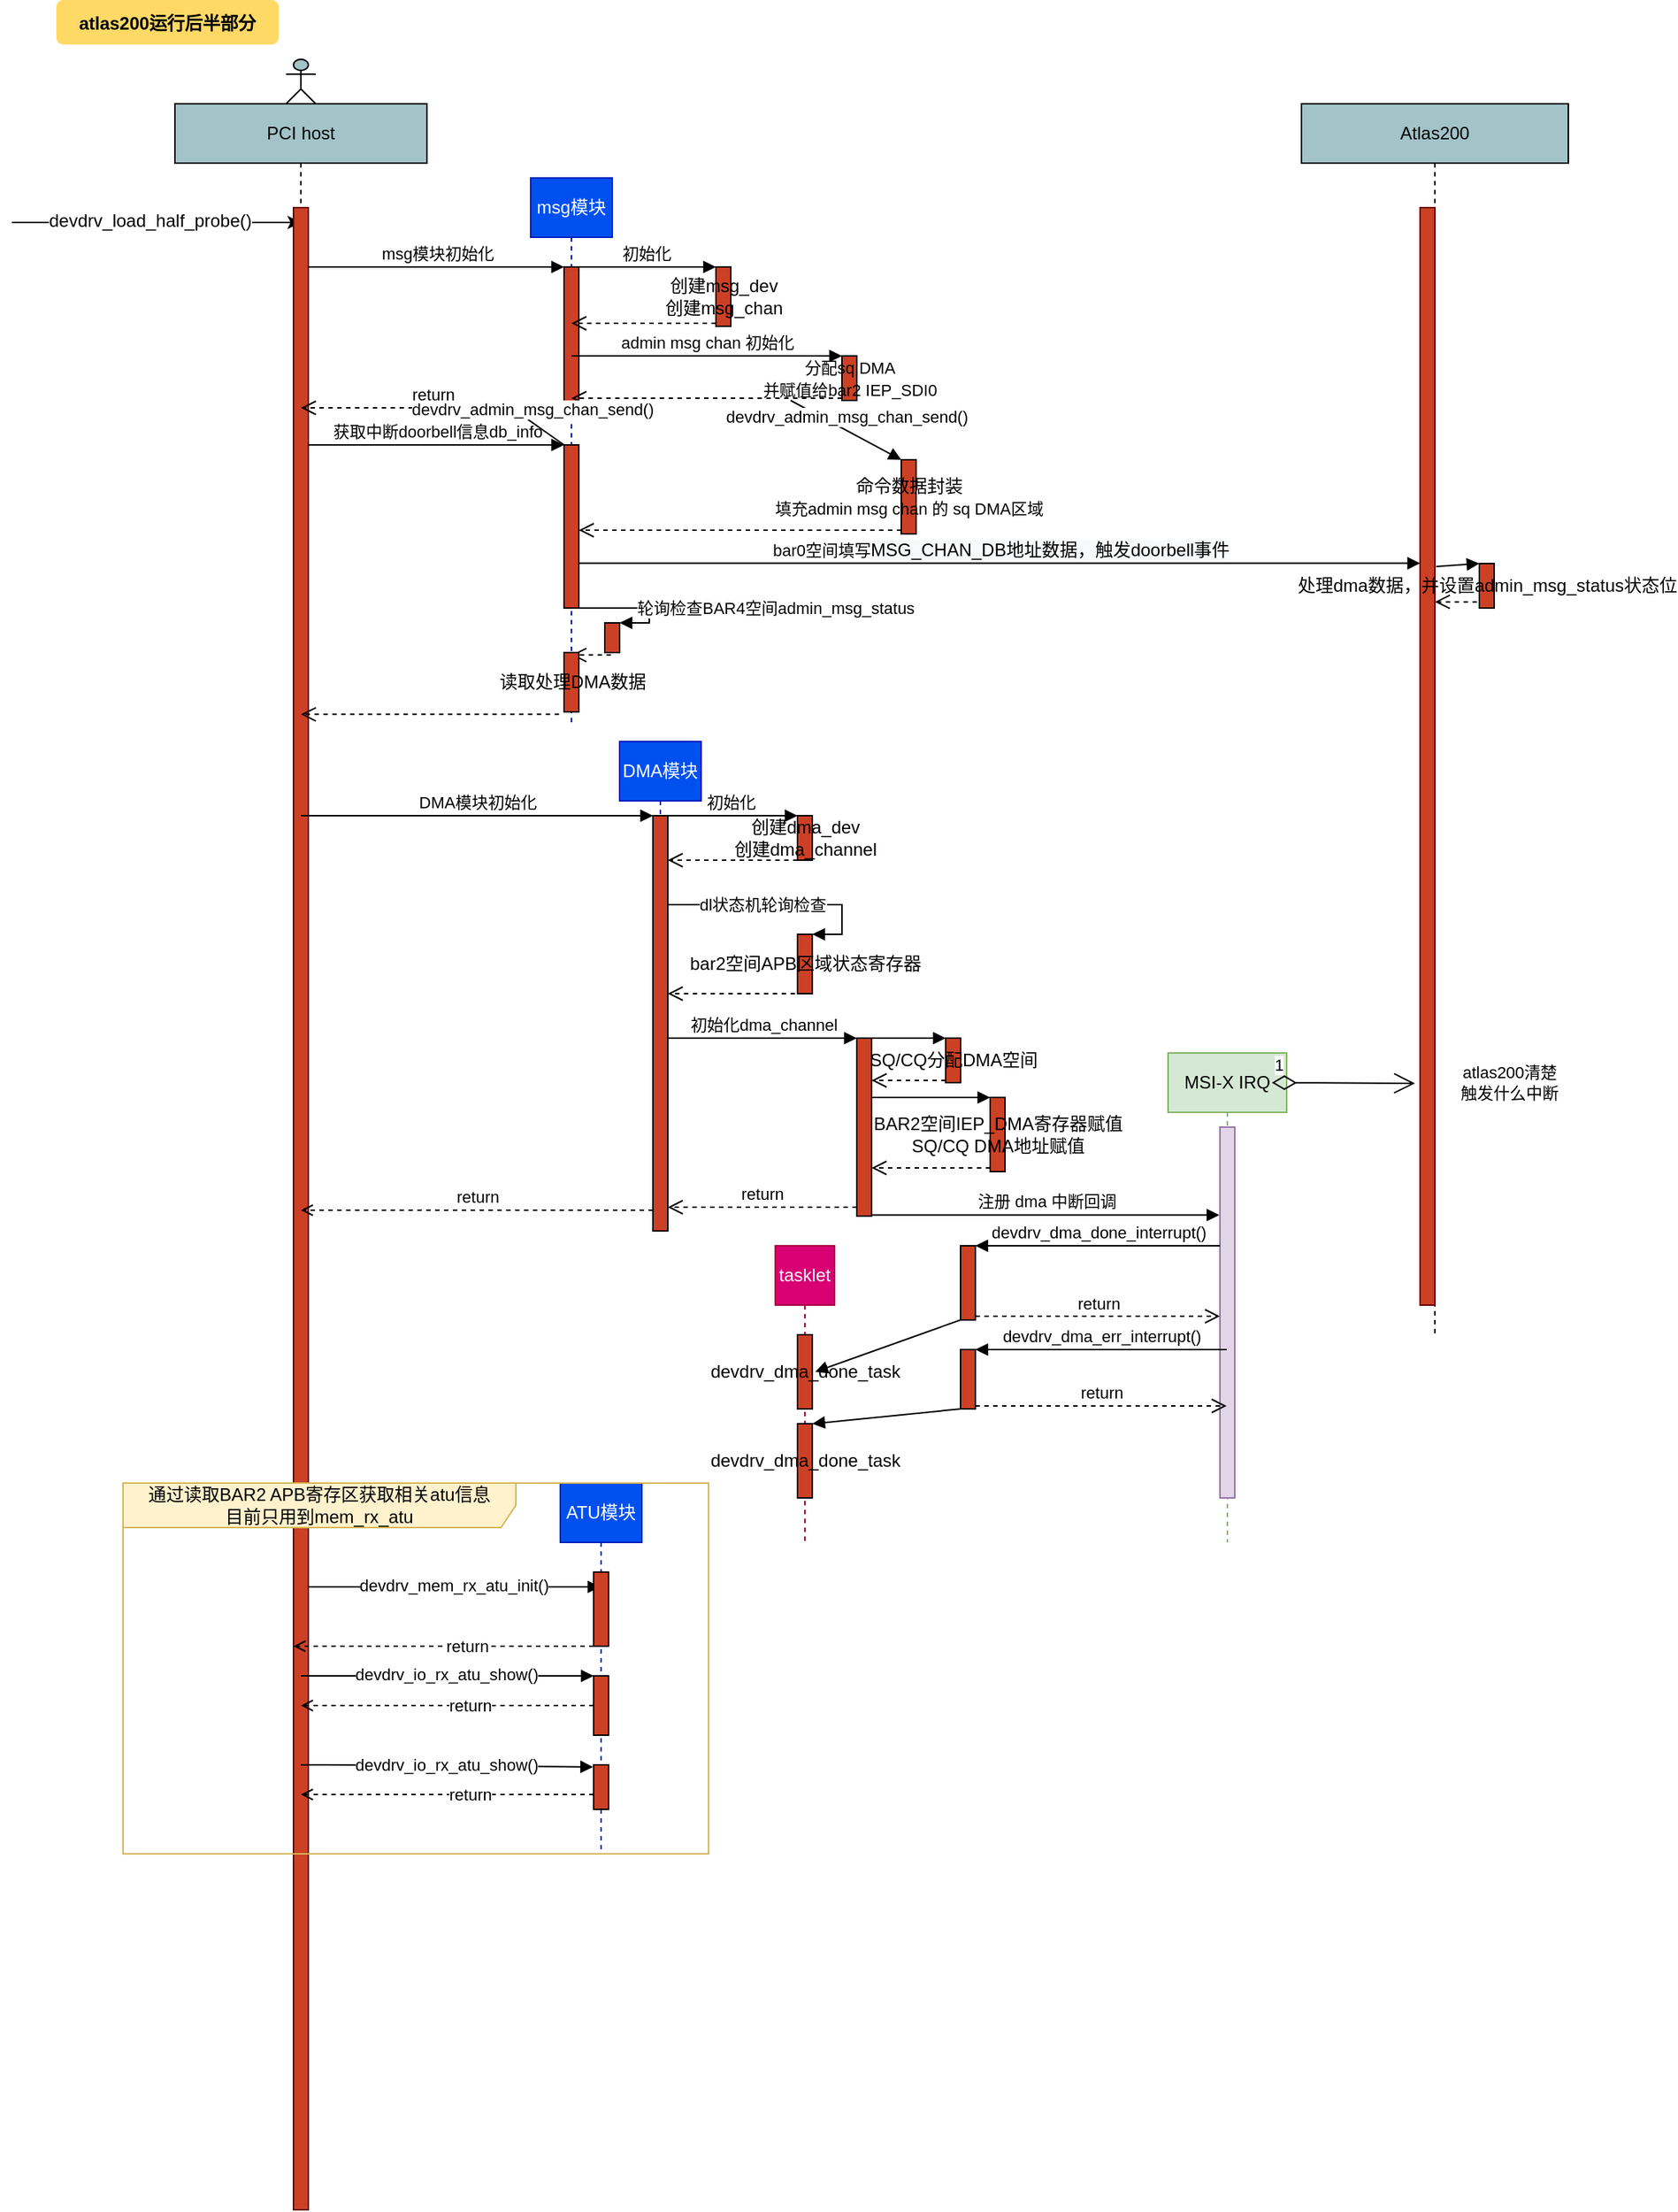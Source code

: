 <mxfile version="13.5.0" type="github">
  <diagram name="Page-1" id="9361dd3d-8414-5efd-6122-117bd74ce7a7">
    <mxGraphModel dx="1422" dy="762" grid="1" gridSize="10" guides="1" tooltips="1" connect="1" arrows="1" fold="1" page="0" pageScale="1.5" pageWidth="826" pageHeight="1169" background="#ffffff" math="0" shadow="0">
      <root>
        <mxCell id="0" />
        <mxCell id="1" parent="0" />
        <mxCell id="3" value="" style="edgeStyle=none;verticalLabelPosition=top;verticalAlign=bottom;labelPosition=left;align=right;" parent="1" edge="1">
          <mxGeometry x="70" y="290" width="100" height="100" as="geometry">
            <mxPoint x="20" y="170" as="sourcePoint" />
            <mxPoint x="215" y="170" as="targetPoint" />
          </mxGeometry>
        </mxCell>
        <mxCell id="JP9qfhV4WCQ05jMqri1F-105" value="&lt;span style=&quot;font-size: 12px&quot;&gt;devdrv_load_half_probe()&lt;/span&gt;" style="edgeLabel;html=1;align=center;verticalAlign=middle;resizable=0;points=[];" parent="3" vertex="1" connectable="0">
          <mxGeometry relative="1" as="geometry">
            <mxPoint x="-5" y="-1" as="offset" />
          </mxGeometry>
        </mxCell>
        <mxCell id="71" value="atlas200运行后半部分" style="rounded=1;fontStyle=1;fillColor=#FFD966;strokeColor=none" parent="1" vertex="1">
          <mxGeometry x="50" y="20" width="150" height="30" as="geometry" />
        </mxCell>
        <mxCell id="JP9qfhV4WCQ05jMqri1F-101" value="PCI host" style="shape=umlLifeline;perimeter=lifelinePerimeter;whiteSpace=wrap;html=1;container=1;collapsible=0;recursiveResize=0;outlineConnect=0;fillColor=#A2C4C9;" parent="1" vertex="1">
          <mxGeometry x="130" y="90" width="170" height="1420" as="geometry" />
        </mxCell>
        <mxCell id="JP9qfhV4WCQ05jMqri1F-102" value="" style="fillColor=#CC4125;strokeColor=#660000" parent="JP9qfhV4WCQ05jMqri1F-101" vertex="1">
          <mxGeometry x="80" y="70" width="10" height="1350" as="geometry" />
        </mxCell>
        <mxCell id="JP9qfhV4WCQ05jMqri1F-117" value="msg模块初始化" style="html=1;verticalAlign=bottom;endArrow=block;entryX=0;entryY=0;" parent="JP9qfhV4WCQ05jMqri1F-101" target="JP9qfhV4WCQ05jMqri1F-116" edge="1">
          <mxGeometry relative="1" as="geometry">
            <mxPoint x="90" y="110" as="sourcePoint" />
          </mxGeometry>
        </mxCell>
        <mxCell id="JP9qfhV4WCQ05jMqri1F-123" value="获取中断doorbell信息db_info" style="html=1;verticalAlign=bottom;endArrow=block;entryX=0;entryY=0;" parent="JP9qfhV4WCQ05jMqri1F-101" target="JP9qfhV4WCQ05jMqri1F-122" edge="1">
          <mxGeometry relative="1" as="geometry">
            <mxPoint x="90" y="230" as="sourcePoint" />
          </mxGeometry>
        </mxCell>
        <mxCell id="JP9qfhV4WCQ05jMqri1F-217" value="" style="html=1;verticalAlign=bottom;endArrow=block;" parent="JP9qfhV4WCQ05jMqri1F-101" target="JP9qfhV4WCQ05jMqri1F-130" edge="1">
          <mxGeometry width="80" relative="1" as="geometry">
            <mxPoint x="90" y="1000" as="sourcePoint" />
            <mxPoint x="170" y="1000" as="targetPoint" />
          </mxGeometry>
        </mxCell>
        <mxCell id="JP9qfhV4WCQ05jMqri1F-219" value="devdrv_mem_rx_atu_init()" style="edgeLabel;html=1;align=center;verticalAlign=middle;resizable=0;points=[];" parent="JP9qfhV4WCQ05jMqri1F-217" vertex="1" connectable="0">
          <mxGeometry x="-0.011" y="1" relative="1" as="geometry">
            <mxPoint as="offset" />
          </mxGeometry>
        </mxCell>
        <mxCell id="JP9qfhV4WCQ05jMqri1F-103" value="" style="shape=umlActor;verticalLabelPosition=bottom;verticalAlign=top;html=1;strokeColor=#000000;fillColor=#A2C4C9;" parent="1" vertex="1">
          <mxGeometry x="205" y="60" width="20" height="30" as="geometry" />
        </mxCell>
        <mxCell id="JP9qfhV4WCQ05jMqri1F-121" value="msg模块" style="shape=umlLifeline;perimeter=lifelinePerimeter;whiteSpace=wrap;html=1;container=1;collapsible=0;recursiveResize=0;outlineConnect=0;strokeColor=#001DBC;fillColor=#0050ef;fontColor=#ffffff;" parent="1" vertex="1">
          <mxGeometry x="370" y="140" width="55" height="370" as="geometry" />
        </mxCell>
        <mxCell id="JP9qfhV4WCQ05jMqri1F-116" value="" style="html=1;points=[];perimeter=orthogonalPerimeter;strokeColor=#000000;fillColor=#CC4125;" parent="JP9qfhV4WCQ05jMqri1F-121" vertex="1">
          <mxGeometry x="22.5" y="60" width="10" height="100" as="geometry" />
        </mxCell>
        <mxCell id="JP9qfhV4WCQ05jMqri1F-122" value="" style="html=1;points=[];perimeter=orthogonalPerimeter;strokeColor=#000000;fillColor=#CC4125;" parent="JP9qfhV4WCQ05jMqri1F-121" vertex="1">
          <mxGeometry x="22.5" y="180" width="10" height="110" as="geometry" />
        </mxCell>
        <mxCell id="JP9qfhV4WCQ05jMqri1F-125" value="DMA模块" style="shape=umlLifeline;perimeter=lifelinePerimeter;whiteSpace=wrap;html=1;container=1;collapsible=0;recursiveResize=0;outlineConnect=0;strokeColor=#001DBC;fillColor=#0050ef;fontColor=#ffffff;" parent="1" vertex="1">
          <mxGeometry x="430" y="520" width="55" height="330" as="geometry" />
        </mxCell>
        <mxCell id="JP9qfhV4WCQ05jMqri1F-175" value="" style="html=1;points=[];perimeter=orthogonalPerimeter;strokeColor=#000000;fillColor=#CC4125;" parent="JP9qfhV4WCQ05jMqri1F-125" vertex="1">
          <mxGeometry x="22.5" y="50" width="10" height="280" as="geometry" />
        </mxCell>
        <mxCell id="JP9qfhV4WCQ05jMqri1F-130" value="ATU模块" style="shape=umlLifeline;perimeter=lifelinePerimeter;whiteSpace=wrap;html=1;container=1;collapsible=0;recursiveResize=0;outlineConnect=0;strokeColor=#001DBC;fillColor=#0050ef;fontColor=#ffffff;" parent="1" vertex="1">
          <mxGeometry x="390" y="1020" width="55" height="250" as="geometry" />
        </mxCell>
        <mxCell id="JP9qfhV4WCQ05jMqri1F-131" value="" style="html=1;points=[];perimeter=orthogonalPerimeter;strokeColor=#000000;fillColor=#CC4125;" parent="JP9qfhV4WCQ05jMqri1F-130" vertex="1">
          <mxGeometry x="22.5" y="60" width="10" height="50" as="geometry" />
        </mxCell>
        <mxCell id="JP9qfhV4WCQ05jMqri1F-221" value="" style="html=1;points=[];perimeter=orthogonalPerimeter;strokeColor=#000000;fillColor=#CC4125;" parent="JP9qfhV4WCQ05jMqri1F-130" vertex="1">
          <mxGeometry x="22.5" y="130" width="10" height="40" as="geometry" />
        </mxCell>
        <mxCell id="JP9qfhV4WCQ05jMqri1F-227" value="" style="html=1;points=[];perimeter=orthogonalPerimeter;strokeColor=#000000;fillColor=#CC4125;" parent="JP9qfhV4WCQ05jMqri1F-130" vertex="1">
          <mxGeometry x="22.5" y="190" width="10" height="30" as="geometry" />
        </mxCell>
        <mxCell id="JP9qfhV4WCQ05jMqri1F-138" value="Atlas200" style="shape=umlLifeline;perimeter=lifelinePerimeter;whiteSpace=wrap;html=1;container=1;collapsible=0;recursiveResize=0;outlineConnect=0;fillColor=#A2C4C9;" parent="1" vertex="1">
          <mxGeometry x="890" y="90" width="180" height="830" as="geometry" />
        </mxCell>
        <mxCell id="JP9qfhV4WCQ05jMqri1F-139" value="" style="fillColor=#CC4125;strokeColor=#660000" parent="JP9qfhV4WCQ05jMqri1F-138" vertex="1">
          <mxGeometry x="80" y="70" width="10" height="740" as="geometry" />
        </mxCell>
        <mxCell id="JP9qfhV4WCQ05jMqri1F-140" value="devdrv_msg_init()" style="html=1;verticalAlign=bottom;endArrow=block;entryX=0;entryY=0;" parent="JP9qfhV4WCQ05jMqri1F-138" edge="1">
          <mxGeometry relative="1" as="geometry">
            <mxPoint x="90" y="110" as="sourcePoint" />
          </mxGeometry>
        </mxCell>
        <mxCell id="JP9qfhV4WCQ05jMqri1F-141" value="return" style="html=1;verticalAlign=bottom;endArrow=open;dashed=1;endSize=8;exitX=0;exitY=0.95;" parent="JP9qfhV4WCQ05jMqri1F-138" edge="1">
          <mxGeometry relative="1" as="geometry">
            <mxPoint x="90" y="186" as="targetPoint" />
          </mxGeometry>
        </mxCell>
        <mxCell id="JP9qfhV4WCQ05jMqri1F-142" value="devdrv_get_general_interrupt_db_info()" style="html=1;verticalAlign=bottom;endArrow=block;entryX=0;entryY=0;" parent="JP9qfhV4WCQ05jMqri1F-138" edge="1">
          <mxGeometry relative="1" as="geometry">
            <mxPoint x="90" y="230" as="sourcePoint" />
          </mxGeometry>
        </mxCell>
        <mxCell id="JP9qfhV4WCQ05jMqri1F-170" value="处理dma数据，并设置admin_msg_status状态位" style="html=1;points=[];perimeter=orthogonalPerimeter;strokeColor=#000000;fillColor=#CC4125;" parent="JP9qfhV4WCQ05jMqri1F-138" vertex="1">
          <mxGeometry x="120" y="310" width="10" height="30" as="geometry" />
        </mxCell>
        <mxCell id="JP9qfhV4WCQ05jMqri1F-171" value="" style="html=1;verticalAlign=bottom;endArrow=block;entryX=0;entryY=0;exitX=1.083;exitY=0.327;exitDx=0;exitDy=0;exitPerimeter=0;" parent="JP9qfhV4WCQ05jMqri1F-138" source="JP9qfhV4WCQ05jMqri1F-139" target="JP9qfhV4WCQ05jMqri1F-170" edge="1">
          <mxGeometry relative="1" as="geometry">
            <mxPoint x="100" y="340" as="sourcePoint" />
          </mxGeometry>
        </mxCell>
        <mxCell id="JP9qfhV4WCQ05jMqri1F-172" value="" style="html=1;verticalAlign=bottom;endArrow=open;dashed=1;endSize=8;exitX=-0.167;exitY=0.861;exitDx=0;exitDy=0;exitPerimeter=0;" parent="JP9qfhV4WCQ05jMqri1F-138" source="JP9qfhV4WCQ05jMqri1F-170" target="JP9qfhV4WCQ05jMqri1F-138" edge="1">
          <mxGeometry relative="1" as="geometry">
            <mxPoint x="100" y="416" as="targetPoint" />
          </mxGeometry>
        </mxCell>
        <mxCell id="JP9qfhV4WCQ05jMqri1F-144" value="bar0空间填写&lt;span style=&quot;font-size: 12px ; background-color: rgb(248 , 249 , 250)&quot;&gt;MSG_CHAN_DB地址数据，触发doorbell事件&lt;/span&gt;" style="html=1;verticalAlign=bottom;endArrow=block;entryX=0;entryY=0.324;entryDx=0;entryDy=0;entryPerimeter=0;" parent="1" source="JP9qfhV4WCQ05jMqri1F-122" target="JP9qfhV4WCQ05jMqri1F-139" edge="1">
          <mxGeometry width="80" relative="1" as="geometry">
            <mxPoint x="570" y="530" as="sourcePoint" />
            <mxPoint x="650" y="530" as="targetPoint" />
          </mxGeometry>
        </mxCell>
        <mxCell id="JP9qfhV4WCQ05jMqri1F-148" value="命令数据封装&lt;br&gt;&lt;span style=&quot;font-size: 11px&quot;&gt;填充admin msg chan 的 sq DMA区域&lt;/span&gt;" style="html=1;points=[];perimeter=orthogonalPerimeter;strokeColor=#000000;fillColor=#CC4125;" parent="1" vertex="1">
          <mxGeometry x="620" y="330" width="10" height="50" as="geometry" />
        </mxCell>
        <mxCell id="JP9qfhV4WCQ05jMqri1F-149" value="devdrv_admin_msg_chan_send()" style="html=1;verticalAlign=bottom;endArrow=block;entryX=0;entryY=0;" parent="1" target="JP9qfhV4WCQ05jMqri1F-148" edge="1">
          <mxGeometry relative="1" as="geometry">
            <mxPoint x="545.333" y="290" as="sourcePoint" />
          </mxGeometry>
        </mxCell>
        <mxCell id="JP9qfhV4WCQ05jMqri1F-150" value="" style="html=1;verticalAlign=bottom;endArrow=open;dashed=1;endSize=8;exitX=0;exitY=0.95;" parent="1" source="JP9qfhV4WCQ05jMqri1F-148" target="JP9qfhV4WCQ05jMqri1F-122" edge="1">
          <mxGeometry relative="1" as="geometry">
            <mxPoint x="530" y="375" as="targetPoint" />
          </mxGeometry>
        </mxCell>
        <mxCell id="JP9qfhV4WCQ05jMqri1F-158" value="创建msg_dev &lt;br&gt;创建msg_chan" style="html=1;points=[];perimeter=orthogonalPerimeter;strokeColor=#000000;fillColor=#CC4125;" parent="1" vertex="1">
          <mxGeometry x="495" y="200" width="10" height="40" as="geometry" />
        </mxCell>
        <mxCell id="JP9qfhV4WCQ05jMqri1F-159" value="初始化" style="html=1;verticalAlign=bottom;endArrow=block;entryX=0;entryY=0;exitX=0.833;exitY=0;exitDx=0;exitDy=0;exitPerimeter=0;" parent="1" source="JP9qfhV4WCQ05jMqri1F-116" target="JP9qfhV4WCQ05jMqri1F-158" edge="1">
          <mxGeometry relative="1" as="geometry">
            <mxPoint x="510" y="200" as="sourcePoint" />
          </mxGeometry>
        </mxCell>
        <mxCell id="JP9qfhV4WCQ05jMqri1F-160" value="" style="html=1;verticalAlign=bottom;endArrow=open;dashed=1;endSize=8;exitX=0;exitY=0.95;" parent="1" source="JP9qfhV4WCQ05jMqri1F-158" target="JP9qfhV4WCQ05jMqri1F-121" edge="1">
          <mxGeometry relative="1" as="geometry">
            <mxPoint x="530" y="238" as="targetPoint" />
          </mxGeometry>
        </mxCell>
        <mxCell id="JP9qfhV4WCQ05jMqri1F-118" value="return" style="html=1;verticalAlign=bottom;endArrow=open;dashed=1;endSize=8;exitX=0;exitY=0.95;" parent="1" source="JP9qfhV4WCQ05jMqri1F-116" target="JP9qfhV4WCQ05jMqri1F-101" edge="1">
          <mxGeometry relative="1" as="geometry">
            <mxPoint x="215" y="287" as="targetPoint" />
          </mxGeometry>
        </mxCell>
        <mxCell id="JP9qfhV4WCQ05jMqri1F-161" value="&lt;font style=&quot;font-size: 11px&quot;&gt;分配sq DMA&lt;br&gt;并赋值给bar2 IEP_SDI0&lt;/font&gt;" style="html=1;points=[];perimeter=orthogonalPerimeter;strokeColor=#000000;fillColor=#CC4125;" parent="1" vertex="1">
          <mxGeometry x="580" y="260" width="10" height="30" as="geometry" />
        </mxCell>
        <mxCell id="JP9qfhV4WCQ05jMqri1F-162" value="admin msg chan 初始化" style="html=1;verticalAlign=bottom;endArrow=block;entryX=0;entryY=0;" parent="1" source="JP9qfhV4WCQ05jMqri1F-121" target="JP9qfhV4WCQ05jMqri1F-161" edge="1">
          <mxGeometry relative="1" as="geometry">
            <mxPoint x="530" y="250" as="sourcePoint" />
          </mxGeometry>
        </mxCell>
        <mxCell id="JP9qfhV4WCQ05jMqri1F-163" value="" style="html=1;verticalAlign=bottom;endArrow=open;dashed=1;endSize=8;exitX=0;exitY=0.95;" parent="1" source="JP9qfhV4WCQ05jMqri1F-161" target="JP9qfhV4WCQ05jMqri1F-121" edge="1">
          <mxGeometry relative="1" as="geometry">
            <mxPoint x="530" y="283" as="targetPoint" />
          </mxGeometry>
        </mxCell>
        <mxCell id="JP9qfhV4WCQ05jMqri1F-167" value="" style="html=1;points=[];perimeter=orthogonalPerimeter;strokeColor=#000000;fillColor=#CC4125;" parent="1" vertex="1">
          <mxGeometry x="420" y="440" width="10" height="20" as="geometry" />
        </mxCell>
        <mxCell id="JP9qfhV4WCQ05jMqri1F-168" value="轮询检查BAR4空间admin_msg_status" style="edgeStyle=orthogonalEdgeStyle;html=1;align=left;spacingLeft=2;endArrow=block;rounded=0;entryX=1;entryY=0;exitX=0.417;exitY=1;exitDx=0;exitDy=0;exitPerimeter=0;" parent="1" source="JP9qfhV4WCQ05jMqri1F-122" target="JP9qfhV4WCQ05jMqri1F-167" edge="1">
          <mxGeometry relative="1" as="geometry">
            <mxPoint x="425" y="430" as="sourcePoint" />
            <Array as="points">
              <mxPoint x="450" y="430" />
              <mxPoint x="450" y="440" />
            </Array>
          </mxGeometry>
        </mxCell>
        <mxCell id="JP9qfhV4WCQ05jMqri1F-169" value="" style="html=1;verticalAlign=bottom;endArrow=open;dashed=1;endSize=8;exitX=0.417;exitY=1.083;exitDx=0;exitDy=0;exitPerimeter=0;" parent="1" source="JP9qfhV4WCQ05jMqri1F-167" target="JP9qfhV4WCQ05jMqri1F-121" edge="1">
          <mxGeometry relative="1" as="geometry">
            <mxPoint x="412.5" y="387.5" as="targetPoint" />
            <mxPoint x="630" y="387.5" as="sourcePoint" />
          </mxGeometry>
        </mxCell>
        <mxCell id="JP9qfhV4WCQ05jMqri1F-173" value="读取处理DMA数据" style="html=1;points=[];perimeter=orthogonalPerimeter;strokeColor=#000000;fillColor=#CC4125;" parent="1" vertex="1">
          <mxGeometry x="392.5" y="460" width="10" height="40" as="geometry" />
        </mxCell>
        <mxCell id="JP9qfhV4WCQ05jMqri1F-174" value="" style="html=1;verticalAlign=bottom;endArrow=open;dashed=1;endSize=8;exitX=-0.333;exitY=1.042;exitDx=0;exitDy=0;exitPerimeter=0;" parent="1" source="JP9qfhV4WCQ05jMqri1F-173" target="JP9qfhV4WCQ05jMqri1F-101" edge="1">
          <mxGeometry relative="1" as="geometry">
            <mxPoint x="407.167" y="471.66" as="targetPoint" />
            <mxPoint x="434.17" y="471.66" as="sourcePoint" />
          </mxGeometry>
        </mxCell>
        <mxCell id="JP9qfhV4WCQ05jMqri1F-176" value="DMA模块初始化" style="html=1;verticalAlign=bottom;endArrow=block;entryX=0;entryY=0;" parent="1" source="JP9qfhV4WCQ05jMqri1F-101" target="JP9qfhV4WCQ05jMqri1F-175" edge="1">
          <mxGeometry relative="1" as="geometry">
            <mxPoint x="220.0" y="580.0" as="sourcePoint" />
          </mxGeometry>
        </mxCell>
        <mxCell id="JP9qfhV4WCQ05jMqri1F-177" value="return" style="html=1;verticalAlign=bottom;endArrow=open;dashed=1;exitX=0;exitY=0.95;" parent="1" source="JP9qfhV4WCQ05jMqri1F-175" target="JP9qfhV4WCQ05jMqri1F-101" edge="1">
          <mxGeometry relative="1" as="geometry">
            <mxPoint x="275.84" y="657.2" as="targetPoint" />
          </mxGeometry>
        </mxCell>
        <mxCell id="JP9qfhV4WCQ05jMqri1F-179" value="创建dma_dev&lt;br&gt;创建dma_channel" style="html=1;points=[];perimeter=orthogonalPerimeter;strokeColor=#000000;fillColor=#CC4125;" parent="1" vertex="1">
          <mxGeometry x="550" y="570" width="10" height="30" as="geometry" />
        </mxCell>
        <mxCell id="JP9qfhV4WCQ05jMqri1F-180" value="初始化" style="html=1;verticalAlign=bottom;endArrow=block;entryX=0;entryY=0;" parent="1" target="JP9qfhV4WCQ05jMqri1F-179" edge="1">
          <mxGeometry relative="1" as="geometry">
            <mxPoint x="460" y="570" as="sourcePoint" />
          </mxGeometry>
        </mxCell>
        <mxCell id="JP9qfhV4WCQ05jMqri1F-181" value="" style="html=1;verticalAlign=bottom;endArrow=open;dashed=1;endSize=8;" parent="1" source="JP9qfhV4WCQ05jMqri1F-179" target="JP9qfhV4WCQ05jMqri1F-175" edge="1">
          <mxGeometry relative="1" as="geometry">
            <mxPoint x="460" y="646" as="targetPoint" />
            <Array as="points">
              <mxPoint x="500" y="600" />
            </Array>
          </mxGeometry>
        </mxCell>
        <mxCell id="JP9qfhV4WCQ05jMqri1F-184" value="" style="html=1;verticalAlign=bottom;endArrow=open;dashed=1;endSize=8;exitX=-0.167;exitY=1;exitDx=0;exitDy=0;exitPerimeter=0;" parent="1" source="JP9qfhV4WCQ05jMqri1F-185" target="JP9qfhV4WCQ05jMqri1F-175" edge="1">
          <mxGeometry relative="1" as="geometry">
            <mxPoint x="480" y="716" as="targetPoint" />
            <mxPoint x="560" y="716" as="sourcePoint" />
            <Array as="points">
              <mxPoint x="520" y="690" />
            </Array>
          </mxGeometry>
        </mxCell>
        <mxCell id="JP9qfhV4WCQ05jMqri1F-185" value="bar2空间APB区域状态寄存器&lt;br&gt;" style="html=1;points=[];perimeter=orthogonalPerimeter;strokeColor=#000000;fillColor=#CC4125;" parent="1" vertex="1">
          <mxGeometry x="550" y="650" width="10" height="40" as="geometry" />
        </mxCell>
        <mxCell id="JP9qfhV4WCQ05jMqri1F-186" value="&lt;span style=&quot;text-align: center&quot;&gt;dl状态机轮询检查&lt;/span&gt;" style="edgeStyle=orthogonalEdgeStyle;html=1;align=left;spacingLeft=2;endArrow=block;rounded=0;entryX=1;entryY=0;" parent="1" target="JP9qfhV4WCQ05jMqri1F-185" edge="1">
          <mxGeometry x="-0.891" relative="1" as="geometry">
            <mxPoint x="490" y="630" as="sourcePoint" />
            <Array as="points">
              <mxPoint x="463" y="630" />
              <mxPoint x="580" y="630" />
              <mxPoint x="580" y="650" />
            </Array>
            <mxPoint as="offset" />
          </mxGeometry>
        </mxCell>
        <mxCell id="JP9qfhV4WCQ05jMqri1F-187" value="" style="html=1;points=[];perimeter=orthogonalPerimeter;strokeColor=#000000;fillColor=#CC4125;" parent="1" vertex="1">
          <mxGeometry x="590" y="720" width="10" height="120" as="geometry" />
        </mxCell>
        <mxCell id="JP9qfhV4WCQ05jMqri1F-188" value="初始化dma_channel" style="html=1;verticalAlign=bottom;endArrow=block;entryX=0;entryY=0;" parent="1" source="JP9qfhV4WCQ05jMqri1F-175" target="JP9qfhV4WCQ05jMqri1F-187" edge="1">
          <mxGeometry relative="1" as="geometry">
            <mxPoint x="480" y="720" as="sourcePoint" />
          </mxGeometry>
        </mxCell>
        <mxCell id="JP9qfhV4WCQ05jMqri1F-189" value="return" style="html=1;verticalAlign=bottom;endArrow=open;dashed=1;endSize=8;exitX=0;exitY=0.95;" parent="1" source="JP9qfhV4WCQ05jMqri1F-187" target="JP9qfhV4WCQ05jMqri1F-175" edge="1">
          <mxGeometry relative="1" as="geometry">
            <mxPoint x="480" y="796" as="targetPoint" />
          </mxGeometry>
        </mxCell>
        <mxCell id="JP9qfhV4WCQ05jMqri1F-190" value="SQ/CQ分配DMA空间" style="html=1;points=[];perimeter=orthogonalPerimeter;strokeColor=#000000;fillColor=#CC4125;" parent="1" vertex="1">
          <mxGeometry x="650" y="720" width="10" height="30" as="geometry" />
        </mxCell>
        <mxCell id="JP9qfhV4WCQ05jMqri1F-191" value="" style="html=1;verticalAlign=bottom;endArrow=block;entryX=0;entryY=0;" parent="1" source="JP9qfhV4WCQ05jMqri1F-187" target="JP9qfhV4WCQ05jMqri1F-190" edge="1">
          <mxGeometry relative="1" as="geometry">
            <mxPoint x="650.0" y="720" as="sourcePoint" />
          </mxGeometry>
        </mxCell>
        <mxCell id="JP9qfhV4WCQ05jMqri1F-192" value="" style="html=1;verticalAlign=bottom;endArrow=open;dashed=1;endSize=8;exitX=0;exitY=0.95;" parent="1" source="JP9qfhV4WCQ05jMqri1F-190" target="JP9qfhV4WCQ05jMqri1F-187" edge="1">
          <mxGeometry relative="1" as="geometry">
            <mxPoint x="650.31" y="750.26" as="targetPoint" />
          </mxGeometry>
        </mxCell>
        <mxCell id="JP9qfhV4WCQ05jMqri1F-193" value="BAR2空间IEP_DMA寄存器赋值&lt;br&gt;SQ/CQ DMA地址赋值" style="html=1;points=[];perimeter=orthogonalPerimeter;strokeColor=#000000;fillColor=#CC4125;" parent="1" vertex="1">
          <mxGeometry x="680" y="760" width="10" height="50" as="geometry" />
        </mxCell>
        <mxCell id="JP9qfhV4WCQ05jMqri1F-194" value="" style="html=1;verticalAlign=bottom;endArrow=block;entryX=0;entryY=0;" parent="1" source="JP9qfhV4WCQ05jMqri1F-187" target="JP9qfhV4WCQ05jMqri1F-193" edge="1">
          <mxGeometry relative="1" as="geometry">
            <mxPoint x="690" y="770" as="sourcePoint" />
          </mxGeometry>
        </mxCell>
        <mxCell id="JP9qfhV4WCQ05jMqri1F-195" value="" style="html=1;verticalAlign=bottom;endArrow=open;dashed=1;endSize=8;exitX=0;exitY=0.95;" parent="1" source="JP9qfhV4WCQ05jMqri1F-193" target="JP9qfhV4WCQ05jMqri1F-187" edge="1">
          <mxGeometry relative="1" as="geometry">
            <mxPoint x="690" y="846" as="targetPoint" />
          </mxGeometry>
        </mxCell>
        <mxCell id="JP9qfhV4WCQ05jMqri1F-198" value="MSI-X IRQ" style="shape=umlLifeline;perimeter=lifelinePerimeter;whiteSpace=wrap;html=1;container=1;collapsible=0;recursiveResize=0;outlineConnect=0;strokeColor=#82b366;fillColor=#d5e8d4;" parent="1" vertex="1">
          <mxGeometry x="800" y="730" width="80" height="330" as="geometry" />
        </mxCell>
        <mxCell id="JP9qfhV4WCQ05jMqri1F-199" value="" style="html=1;points=[];perimeter=orthogonalPerimeter;strokeColor=#9673a6;fillColor=#e1d5e7;" parent="JP9qfhV4WCQ05jMqri1F-198" vertex="1">
          <mxGeometry x="35" y="50" width="10" height="250" as="geometry" />
        </mxCell>
        <mxCell id="JP9qfhV4WCQ05jMqri1F-204" value="1" style="endArrow=open;html=1;endSize=12;startArrow=diamondThin;startSize=14;startFill=0;edgeStyle=orthogonalEdgeStyle;align=left;verticalAlign=bottom;entryX=-0.341;entryY=0.798;entryDx=0;entryDy=0;entryPerimeter=0;" parent="JP9qfhV4WCQ05jMqri1F-198" target="JP9qfhV4WCQ05jMqri1F-139" edge="1">
          <mxGeometry x="-1" y="3" relative="1" as="geometry">
            <mxPoint x="70" y="20" as="sourcePoint" />
            <mxPoint x="150" y="20" as="targetPoint" />
          </mxGeometry>
        </mxCell>
        <mxCell id="JP9qfhV4WCQ05jMqri1F-205" value="atlas200清楚&lt;br&gt;触发什么中断" style="edgeLabel;html=1;align=center;verticalAlign=middle;resizable=0;points=[];" parent="JP9qfhV4WCQ05jMqri1F-204" vertex="1" connectable="0">
          <mxGeometry x="-0.24" y="2" relative="1" as="geometry">
            <mxPoint x="123.45" y="2" as="offset" />
          </mxGeometry>
        </mxCell>
        <mxCell id="JP9qfhV4WCQ05jMqri1F-200" value="" style="html=1;points=[];perimeter=orthogonalPerimeter;strokeColor=#000000;fillColor=#CC4125;" parent="1" vertex="1">
          <mxGeometry x="660" y="860" width="10" height="50" as="geometry" />
        </mxCell>
        <mxCell id="JP9qfhV4WCQ05jMqri1F-201" value="devdrv_dma_done_interrupt()" style="html=1;verticalAlign=bottom;endArrow=block;entryX=1;entryY=0;" parent="1" source="JP9qfhV4WCQ05jMqri1F-199" target="JP9qfhV4WCQ05jMqri1F-200" edge="1">
          <mxGeometry relative="1" as="geometry">
            <mxPoint x="660" y="865" as="sourcePoint" />
          </mxGeometry>
        </mxCell>
        <mxCell id="JP9qfhV4WCQ05jMqri1F-202" value="return" style="html=1;verticalAlign=bottom;endArrow=open;dashed=1;endSize=8;exitX=1;exitY=0.95;" parent="1" source="JP9qfhV4WCQ05jMqri1F-200" target="JP9qfhV4WCQ05jMqri1F-199" edge="1">
          <mxGeometry relative="1" as="geometry">
            <mxPoint x="670" y="917" as="targetPoint" />
          </mxGeometry>
        </mxCell>
        <mxCell id="JP9qfhV4WCQ05jMqri1F-203" value="注册 dma 中断回调" style="html=1;verticalAlign=bottom;endArrow=block;entryX=-0.04;entryY=0.237;entryDx=0;entryDy=0;entryPerimeter=0;" parent="1" source="JP9qfhV4WCQ05jMqri1F-187" target="JP9qfhV4WCQ05jMqri1F-199" edge="1">
          <mxGeometry width="80" relative="1" as="geometry">
            <mxPoint x="590" y="830" as="sourcePoint" />
            <mxPoint x="670" y="830" as="targetPoint" />
          </mxGeometry>
        </mxCell>
        <mxCell id="JP9qfhV4WCQ05jMqri1F-208" value="" style="html=1;points=[];perimeter=orthogonalPerimeter;strokeColor=#000000;fillColor=#CC4125;" parent="1" vertex="1">
          <mxGeometry x="660" y="930" width="10" height="40" as="geometry" />
        </mxCell>
        <mxCell id="JP9qfhV4WCQ05jMqri1F-209" value="devdrv_dma_err_interrupt()" style="html=1;verticalAlign=bottom;endArrow=block;entryX=1;entryY=0;" parent="1" source="JP9qfhV4WCQ05jMqri1F-198" target="JP9qfhV4WCQ05jMqri1F-208" edge="1">
          <mxGeometry relative="1" as="geometry">
            <mxPoint x="710" y="940" as="sourcePoint" />
          </mxGeometry>
        </mxCell>
        <mxCell id="JP9qfhV4WCQ05jMqri1F-210" value="return" style="html=1;verticalAlign=bottom;endArrow=open;dashed=1;endSize=8;exitX=1;exitY=0.95;" parent="1" source="JP9qfhV4WCQ05jMqri1F-208" target="JP9qfhV4WCQ05jMqri1F-198" edge="1">
          <mxGeometry relative="1" as="geometry">
            <mxPoint x="710" y="997" as="targetPoint" />
          </mxGeometry>
        </mxCell>
        <mxCell id="JP9qfhV4WCQ05jMqri1F-211" value="tasklet" style="shape=umlLifeline;perimeter=lifelinePerimeter;whiteSpace=wrap;html=1;container=1;collapsible=0;recursiveResize=0;outlineConnect=0;strokeColor=#A50040;fillColor=#d80073;fontColor=#ffffff;" parent="1" vertex="1">
          <mxGeometry x="535" y="860" width="40" height="200" as="geometry" />
        </mxCell>
        <mxCell id="JP9qfhV4WCQ05jMqri1F-212" value="devdrv_dma_done_task" style="html=1;points=[];perimeter=orthogonalPerimeter;strokeColor=#000000;fillColor=#CC4125;" parent="JP9qfhV4WCQ05jMqri1F-211" vertex="1">
          <mxGeometry x="15" y="60" width="10" height="50" as="geometry" />
        </mxCell>
        <mxCell id="JP9qfhV4WCQ05jMqri1F-214" value="devdrv_dma_done_task" style="html=1;points=[];perimeter=orthogonalPerimeter;strokeColor=#000000;fillColor=#CC4125;" parent="JP9qfhV4WCQ05jMqri1F-211" vertex="1">
          <mxGeometry x="15" y="120" width="10" height="50" as="geometry" />
        </mxCell>
        <mxCell id="JP9qfhV4WCQ05jMqri1F-213" value="" style="html=1;verticalAlign=bottom;endArrow=block;entryX=1.2;entryY=0.5;entryDx=0;entryDy=0;entryPerimeter=0;" parent="1" source="JP9qfhV4WCQ05jMqri1F-200" target="JP9qfhV4WCQ05jMqri1F-212" edge="1">
          <mxGeometry width="80" relative="1" as="geometry">
            <mxPoint x="640" y="1030" as="sourcePoint" />
            <mxPoint x="720" y="1030" as="targetPoint" />
          </mxGeometry>
        </mxCell>
        <mxCell id="JP9qfhV4WCQ05jMqri1F-215" value="" style="html=1;verticalAlign=bottom;endArrow=block;" parent="1" source="JP9qfhV4WCQ05jMqri1F-208" target="JP9qfhV4WCQ05jMqri1F-214" edge="1">
          <mxGeometry width="80" relative="1" as="geometry">
            <mxPoint x="670" y="920" as="sourcePoint" />
            <mxPoint x="572" y="955" as="targetPoint" />
          </mxGeometry>
        </mxCell>
        <mxCell id="JP9qfhV4WCQ05jMqri1F-218" value="" style="html=1;verticalAlign=bottom;endArrow=open;dashed=1;" parent="1" source="JP9qfhV4WCQ05jMqri1F-131" edge="1">
          <mxGeometry relative="1" as="geometry">
            <mxPoint x="210.004" y="1130.0" as="targetPoint" />
            <mxPoint x="448.18" y="1130.0" as="sourcePoint" />
          </mxGeometry>
        </mxCell>
        <mxCell id="JP9qfhV4WCQ05jMqri1F-220" value="return" style="edgeLabel;html=1;align=center;verticalAlign=middle;resizable=0;points=[];" parent="JP9qfhV4WCQ05jMqri1F-218" vertex="1" connectable="0">
          <mxGeometry x="-0.155" relative="1" as="geometry">
            <mxPoint as="offset" />
          </mxGeometry>
        </mxCell>
        <mxCell id="JP9qfhV4WCQ05jMqri1F-223" value="" style="html=1;verticalAlign=bottom;endArrow=block;" parent="1" source="JP9qfhV4WCQ05jMqri1F-101" target="JP9qfhV4WCQ05jMqri1F-221" edge="1">
          <mxGeometry width="80" relative="1" as="geometry">
            <mxPoint x="220" y="1150" as="sourcePoint" />
            <mxPoint x="417.0" y="1150" as="targetPoint" />
          </mxGeometry>
        </mxCell>
        <mxCell id="JP9qfhV4WCQ05jMqri1F-224" value="devdrv_io_rx_atu_show()" style="edgeLabel;html=1;align=center;verticalAlign=middle;resizable=0;points=[];" parent="JP9qfhV4WCQ05jMqri1F-223" vertex="1" connectable="0">
          <mxGeometry x="-0.011" y="1" relative="1" as="geometry">
            <mxPoint as="offset" />
          </mxGeometry>
        </mxCell>
        <mxCell id="JP9qfhV4WCQ05jMqri1F-225" value="" style="html=1;verticalAlign=bottom;endArrow=open;dashed=1;" parent="1" source="JP9qfhV4WCQ05jMqri1F-221" target="JP9qfhV4WCQ05jMqri1F-101" edge="1">
          <mxGeometry relative="1" as="geometry">
            <mxPoint x="216" y="1190" as="targetPoint" />
            <mxPoint x="412.5" y="1190" as="sourcePoint" />
          </mxGeometry>
        </mxCell>
        <mxCell id="JP9qfhV4WCQ05jMqri1F-226" value="return" style="edgeLabel;html=1;align=center;verticalAlign=middle;resizable=0;points=[];" parent="JP9qfhV4WCQ05jMqri1F-225" vertex="1" connectable="0">
          <mxGeometry x="-0.155" relative="1" as="geometry">
            <mxPoint as="offset" />
          </mxGeometry>
        </mxCell>
        <mxCell id="JP9qfhV4WCQ05jMqri1F-228" value="" style="html=1;verticalAlign=bottom;endArrow=block;entryX=-0.04;entryY=0.048;entryDx=0;entryDy=0;entryPerimeter=0;" parent="1" source="JP9qfhV4WCQ05jMqri1F-101" target="JP9qfhV4WCQ05jMqri1F-227" edge="1">
          <mxGeometry width="80" relative="1" as="geometry">
            <mxPoint x="220.0" y="1220" as="sourcePoint" />
            <mxPoint x="418" y="1220" as="targetPoint" />
            <Array as="points">
              <mxPoint x="240" y="1210" />
            </Array>
          </mxGeometry>
        </mxCell>
        <mxCell id="JP9qfhV4WCQ05jMqri1F-229" value="devdrv_io_rx_atu_show()" style="edgeLabel;html=1;align=center;verticalAlign=middle;resizable=0;points=[];" parent="JP9qfhV4WCQ05jMqri1F-228" vertex="1" connectable="0">
          <mxGeometry x="-0.011" y="1" relative="1" as="geometry">
            <mxPoint as="offset" />
          </mxGeometry>
        </mxCell>
        <mxCell id="JP9qfhV4WCQ05jMqri1F-230" value="" style="html=1;verticalAlign=bottom;endArrow=open;dashed=1;" parent="1" source="JP9qfhV4WCQ05jMqri1F-227" target="JP9qfhV4WCQ05jMqri1F-101" edge="1">
          <mxGeometry relative="1" as="geometry">
            <mxPoint x="216" y="1240" as="targetPoint" />
            <mxPoint x="412.5" y="1240" as="sourcePoint" />
            <Array as="points">
              <mxPoint x="380" y="1230" />
              <mxPoint x="240" y="1230" />
            </Array>
          </mxGeometry>
        </mxCell>
        <mxCell id="JP9qfhV4WCQ05jMqri1F-231" value="return" style="edgeLabel;html=1;align=center;verticalAlign=middle;resizable=0;points=[];" parent="JP9qfhV4WCQ05jMqri1F-230" vertex="1" connectable="0">
          <mxGeometry x="-0.155" relative="1" as="geometry">
            <mxPoint as="offset" />
          </mxGeometry>
        </mxCell>
        <mxCell id="JP9qfhV4WCQ05jMqri1F-234" value="通过读取BAR2 APB寄存区获取相关atu信息&lt;br&gt;目前只用到mem_rx_atu" style="shape=umlFrame;whiteSpace=wrap;html=1;strokeColor=#d6b656;fillColor=#fff2cc;width=265;height=30;" parent="1" vertex="1">
          <mxGeometry x="95" y="1020" width="395" height="250" as="geometry" />
        </mxCell>
        <mxCell id="YIj5dcA_RnGPp26hdPTH-72" value="devdrv_admin_msg_chan_send()" style="html=1;verticalAlign=bottom;endArrow=block;entryX=0;entryY=0;" edge="1" parent="1" source="JP9qfhV4WCQ05jMqri1F-122">
          <mxGeometry relative="1" as="geometry">
            <mxPoint x="402.5" y="330" as="sourcePoint" />
            <mxPoint x="350.0" y="290" as="targetPoint" />
          </mxGeometry>
        </mxCell>
      </root>
    </mxGraphModel>
  </diagram>
</mxfile>

